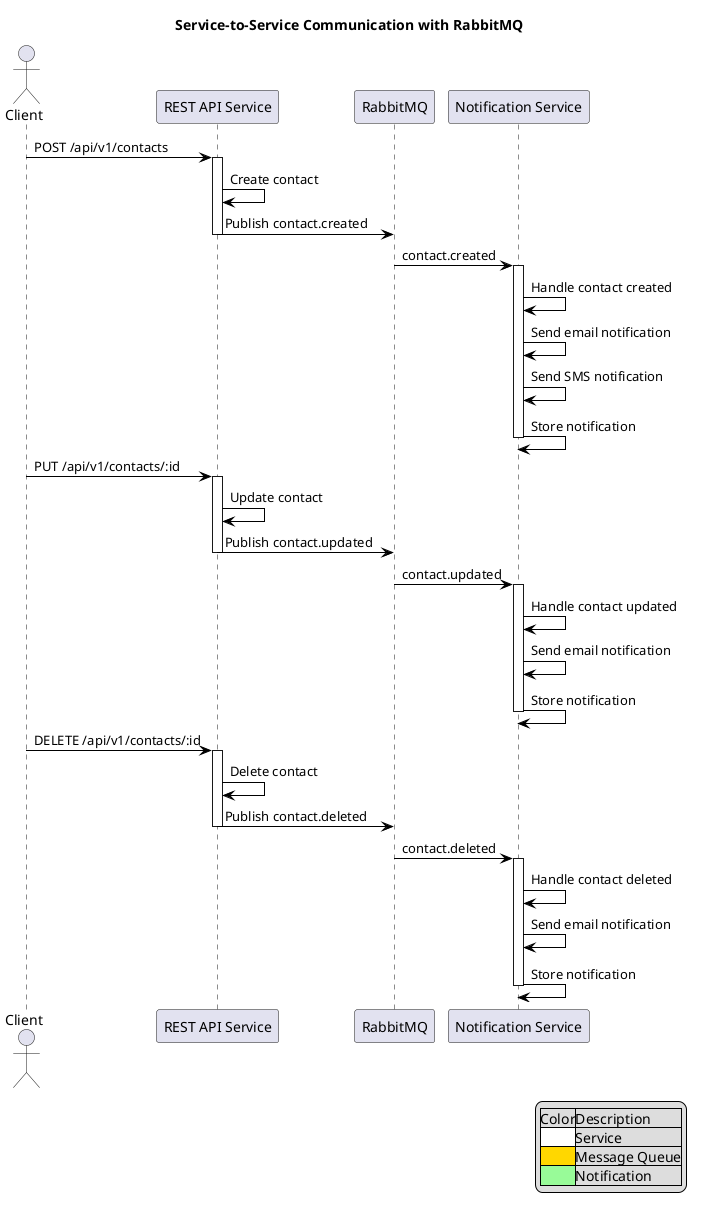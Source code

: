 @startuml Service-to-Service Communication Example

' Actors
actor Client
participant "REST API Service" as API
participant "RabbitMQ" as MQ
participant "Notification Service" as Notify

' Styles
skinparam sequence {
    ArrowColor #000000
    ActorBorderColor #000000
    ParticipantBorderColor #000000
    ParticipantBackgroundColor #FFFFFF
}

' Title
title Service-to-Service Communication with RabbitMQ

' Sequence
Client -> API: POST /api/v1/contacts
activate API
API -> API: Create contact
API -> MQ: Publish contact.created
deactivate API

MQ -> Notify: contact.created
activate Notify
Notify -> Notify: Handle contact created
Notify -> Notify: Send email notification
Notify -> Notify: Send SMS notification
Notify -> Notify: Store notification
deactivate Notify

Client -> API: PUT /api/v1/contacts/:id
activate API
API -> API: Update contact
API -> MQ: Publish contact.updated
deactivate API

MQ -> Notify: contact.updated
activate Notify
Notify -> Notify: Handle contact updated
Notify -> Notify: Send email notification
Notify -> Notify: Store notification
deactivate Notify

Client -> API: DELETE /api/v1/contacts/:id
activate API
API -> API: Delete contact
API -> MQ: Publish contact.deleted
deactivate API

MQ -> Notify: contact.deleted
activate Notify
Notify -> Notify: Handle contact deleted
Notify -> Notify: Send email notification
Notify -> Notify: Store notification
deactivate Notify

' Legend
legend right
    |Color|Description|
    |<#FFFFFF>|Service|
    |<#FFD700>|Message Queue|
    |<#98FB98>|Notification|
endlegend

@enduml 